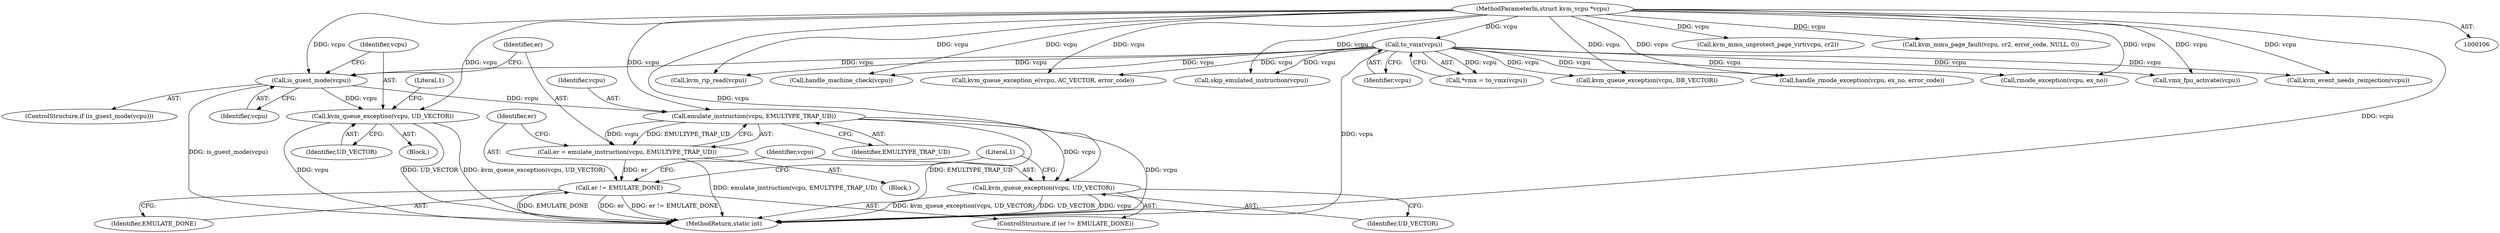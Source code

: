 digraph "0_linux_ef85b67385436ddc1998f45f1d6a210f935b3388@pointer" {
"1000165" [label="(Call,is_guest_mode(vcpu))"];
"1000112" [label="(Call,to_vmx(vcpu))"];
"1000107" [label="(MethodParameterIn,struct kvm_vcpu *vcpu)"];
"1000168" [label="(Call,kvm_queue_exception(vcpu, UD_VECTOR))"];
"1000175" [label="(Call,emulate_instruction(vcpu, EMULTYPE_TRAP_UD))"];
"1000173" [label="(Call,er = emulate_instruction(vcpu, EMULTYPE_TRAP_UD))"];
"1000179" [label="(Call,er != EMULATE_DONE)"];
"1000182" [label="(Call,kvm_queue_exception(vcpu, UD_VECTOR))"];
"1000457" [label="(MethodReturn,static int)"];
"1000168" [label="(Call,kvm_queue_exception(vcpu, UD_VECTOR))"];
"1000142" [label="(Call,handle_machine_check(vcpu))"];
"1000112" [label="(Call,to_vmx(vcpu))"];
"1000175" [label="(Call,emulate_instruction(vcpu, EMULTYPE_TRAP_UD))"];
"1000110" [label="(Call,*vmx = to_vmx(vcpu))"];
"1000182" [label="(Call,kvm_queue_exception(vcpu, UD_VECTOR))"];
"1000176" [label="(Identifier,vcpu)"];
"1000163" [label="(Block,)"];
"1000169" [label="(Identifier,vcpu)"];
"1000179" [label="(Call,er != EMULATE_DONE)"];
"1000322" [label="(Call,kvm_queue_exception_e(vcpu, AC_VECTOR, error_code))"];
"1000113" [label="(Identifier,vcpu)"];
"1000174" [label="(Identifier,er)"];
"1000364" [label="(Call,skip_emulated_instruction(vcpu))"];
"1000170" [label="(Identifier,UD_VECTOR)"];
"1000166" [label="(Identifier,vcpu)"];
"1000366" [label="(Call,kvm_queue_exception(vcpu, DB_VECTOR))"];
"1000178" [label="(ControlStructure,if (er != EMULATE_DONE))"];
"1000180" [label="(Identifier,er)"];
"1000181" [label="(Identifier,EMULATE_DONE)"];
"1000186" [label="(Literal,1)"];
"1000410" [label="(Call,kvm_rip_read(vcpu))"];
"1000288" [label="(Call,kvm_mmu_unprotect_page_virt(vcpu, cr2))"];
"1000177" [label="(Identifier,EMULTYPE_TRAP_UD)"];
"1000107" [label="(MethodParameterIn,struct kvm_vcpu *vcpu)"];
"1000164" [label="(ControlStructure,if (is_guest_mode(vcpu)))"];
"1000173" [label="(Call,er = emulate_instruction(vcpu, EMULTYPE_TRAP_UD))"];
"1000165" [label="(Call,is_guest_mode(vcpu))"];
"1000292" [label="(Call,kvm_mmu_page_fault(vcpu, cr2, error_code, NULL, 0))"];
"1000310" [label="(Call,rmode_exception(vcpu, ex_no))"];
"1000156" [label="(Call,vmx_fpu_activate(vcpu))"];
"1000286" [label="(Call,kvm_event_needs_reinjection(vcpu))"];
"1000184" [label="(Identifier,UD_VECTOR)"];
"1000167" [label="(Block,)"];
"1000183" [label="(Identifier,vcpu)"];
"1000314" [label="(Call,handle_rmode_exception(vcpu, ex_no, error_code))"];
"1000172" [label="(Literal,1)"];
"1000165" -> "1000164"  [label="AST: "];
"1000165" -> "1000166"  [label="CFG: "];
"1000166" -> "1000165"  [label="AST: "];
"1000169" -> "1000165"  [label="CFG: "];
"1000174" -> "1000165"  [label="CFG: "];
"1000165" -> "1000457"  [label="DDG: is_guest_mode(vcpu)"];
"1000112" -> "1000165"  [label="DDG: vcpu"];
"1000107" -> "1000165"  [label="DDG: vcpu"];
"1000165" -> "1000168"  [label="DDG: vcpu"];
"1000165" -> "1000175"  [label="DDG: vcpu"];
"1000112" -> "1000110"  [label="AST: "];
"1000112" -> "1000113"  [label="CFG: "];
"1000113" -> "1000112"  [label="AST: "];
"1000110" -> "1000112"  [label="CFG: "];
"1000112" -> "1000457"  [label="DDG: vcpu"];
"1000112" -> "1000110"  [label="DDG: vcpu"];
"1000107" -> "1000112"  [label="DDG: vcpu"];
"1000112" -> "1000142"  [label="DDG: vcpu"];
"1000112" -> "1000156"  [label="DDG: vcpu"];
"1000112" -> "1000286"  [label="DDG: vcpu"];
"1000112" -> "1000310"  [label="DDG: vcpu"];
"1000112" -> "1000314"  [label="DDG: vcpu"];
"1000112" -> "1000322"  [label="DDG: vcpu"];
"1000112" -> "1000364"  [label="DDG: vcpu"];
"1000112" -> "1000366"  [label="DDG: vcpu"];
"1000112" -> "1000410"  [label="DDG: vcpu"];
"1000107" -> "1000106"  [label="AST: "];
"1000107" -> "1000457"  [label="DDG: vcpu"];
"1000107" -> "1000142"  [label="DDG: vcpu"];
"1000107" -> "1000156"  [label="DDG: vcpu"];
"1000107" -> "1000168"  [label="DDG: vcpu"];
"1000107" -> "1000175"  [label="DDG: vcpu"];
"1000107" -> "1000182"  [label="DDG: vcpu"];
"1000107" -> "1000286"  [label="DDG: vcpu"];
"1000107" -> "1000288"  [label="DDG: vcpu"];
"1000107" -> "1000292"  [label="DDG: vcpu"];
"1000107" -> "1000310"  [label="DDG: vcpu"];
"1000107" -> "1000314"  [label="DDG: vcpu"];
"1000107" -> "1000322"  [label="DDG: vcpu"];
"1000107" -> "1000364"  [label="DDG: vcpu"];
"1000107" -> "1000366"  [label="DDG: vcpu"];
"1000107" -> "1000410"  [label="DDG: vcpu"];
"1000168" -> "1000167"  [label="AST: "];
"1000168" -> "1000170"  [label="CFG: "];
"1000169" -> "1000168"  [label="AST: "];
"1000170" -> "1000168"  [label="AST: "];
"1000172" -> "1000168"  [label="CFG: "];
"1000168" -> "1000457"  [label="DDG: kvm_queue_exception(vcpu, UD_VECTOR)"];
"1000168" -> "1000457"  [label="DDG: vcpu"];
"1000168" -> "1000457"  [label="DDG: UD_VECTOR"];
"1000175" -> "1000173"  [label="AST: "];
"1000175" -> "1000177"  [label="CFG: "];
"1000176" -> "1000175"  [label="AST: "];
"1000177" -> "1000175"  [label="AST: "];
"1000173" -> "1000175"  [label="CFG: "];
"1000175" -> "1000457"  [label="DDG: vcpu"];
"1000175" -> "1000457"  [label="DDG: EMULTYPE_TRAP_UD"];
"1000175" -> "1000173"  [label="DDG: vcpu"];
"1000175" -> "1000173"  [label="DDG: EMULTYPE_TRAP_UD"];
"1000175" -> "1000182"  [label="DDG: vcpu"];
"1000173" -> "1000163"  [label="AST: "];
"1000174" -> "1000173"  [label="AST: "];
"1000180" -> "1000173"  [label="CFG: "];
"1000173" -> "1000457"  [label="DDG: emulate_instruction(vcpu, EMULTYPE_TRAP_UD)"];
"1000173" -> "1000179"  [label="DDG: er"];
"1000179" -> "1000178"  [label="AST: "];
"1000179" -> "1000181"  [label="CFG: "];
"1000180" -> "1000179"  [label="AST: "];
"1000181" -> "1000179"  [label="AST: "];
"1000183" -> "1000179"  [label="CFG: "];
"1000186" -> "1000179"  [label="CFG: "];
"1000179" -> "1000457"  [label="DDG: er != EMULATE_DONE"];
"1000179" -> "1000457"  [label="DDG: EMULATE_DONE"];
"1000179" -> "1000457"  [label="DDG: er"];
"1000182" -> "1000178"  [label="AST: "];
"1000182" -> "1000184"  [label="CFG: "];
"1000183" -> "1000182"  [label="AST: "];
"1000184" -> "1000182"  [label="AST: "];
"1000186" -> "1000182"  [label="CFG: "];
"1000182" -> "1000457"  [label="DDG: kvm_queue_exception(vcpu, UD_VECTOR)"];
"1000182" -> "1000457"  [label="DDG: UD_VECTOR"];
"1000182" -> "1000457"  [label="DDG: vcpu"];
}

